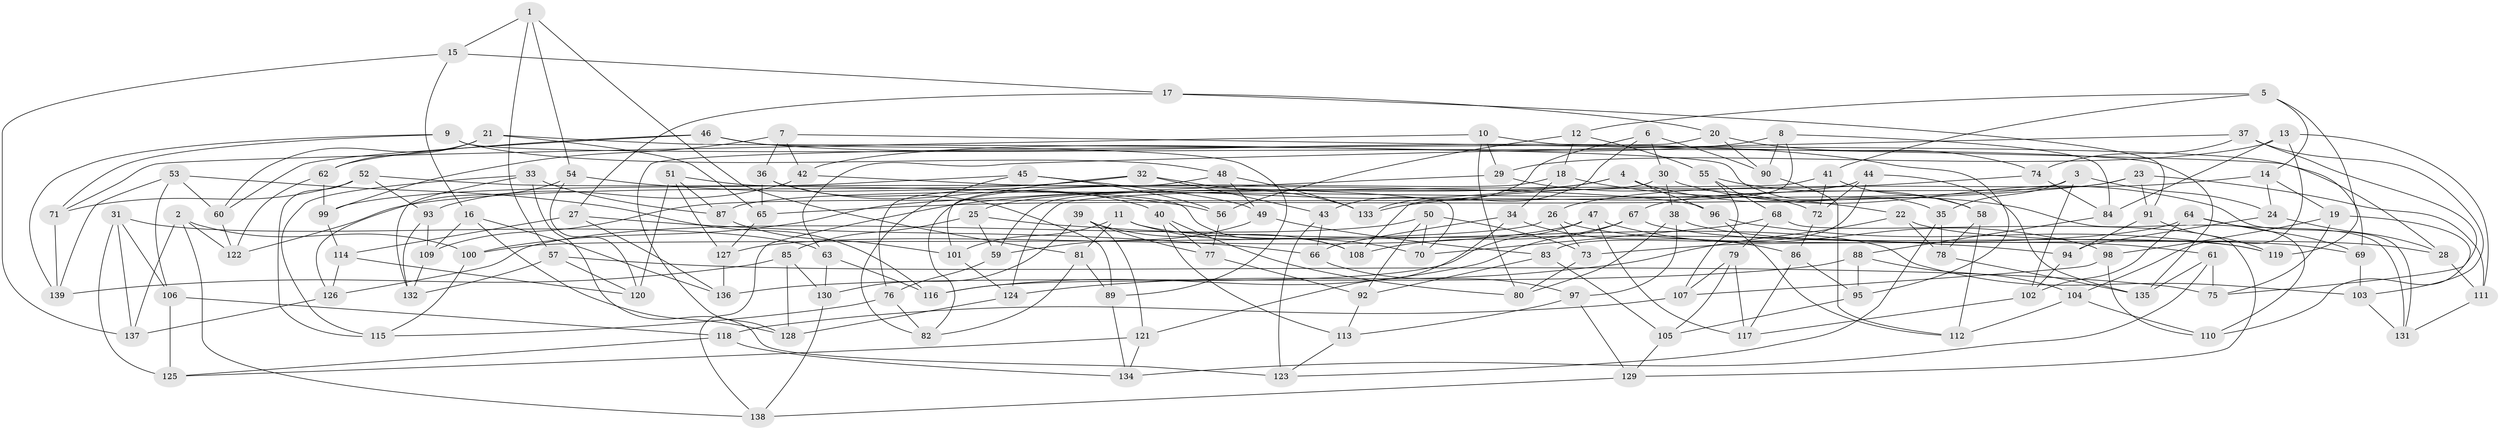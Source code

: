 // coarse degree distribution, {4: 0.4666666666666667, 6: 0.4666666666666667, 5: 0.06666666666666667}
// Generated by graph-tools (version 1.1) at 2025/42/03/06/25 10:42:20]
// undirected, 139 vertices, 278 edges
graph export_dot {
graph [start="1"]
  node [color=gray90,style=filled];
  1;
  2;
  3;
  4;
  5;
  6;
  7;
  8;
  9;
  10;
  11;
  12;
  13;
  14;
  15;
  16;
  17;
  18;
  19;
  20;
  21;
  22;
  23;
  24;
  25;
  26;
  27;
  28;
  29;
  30;
  31;
  32;
  33;
  34;
  35;
  36;
  37;
  38;
  39;
  40;
  41;
  42;
  43;
  44;
  45;
  46;
  47;
  48;
  49;
  50;
  51;
  52;
  53;
  54;
  55;
  56;
  57;
  58;
  59;
  60;
  61;
  62;
  63;
  64;
  65;
  66;
  67;
  68;
  69;
  70;
  71;
  72;
  73;
  74;
  75;
  76;
  77;
  78;
  79;
  80;
  81;
  82;
  83;
  84;
  85;
  86;
  87;
  88;
  89;
  90;
  91;
  92;
  93;
  94;
  95;
  96;
  97;
  98;
  99;
  100;
  101;
  102;
  103;
  104;
  105;
  106;
  107;
  108;
  109;
  110;
  111;
  112;
  113;
  114;
  115;
  116;
  117;
  118;
  119;
  120;
  121;
  122;
  123;
  124;
  125;
  126;
  127;
  128;
  129;
  130;
  131;
  132;
  133;
  134;
  135;
  136;
  137;
  138;
  139;
  1 -- 54;
  1 -- 57;
  1 -- 15;
  1 -- 81;
  2 -- 100;
  2 -- 138;
  2 -- 122;
  2 -- 137;
  3 -- 24;
  3 -- 102;
  3 -- 87;
  3 -- 35;
  4 -- 110;
  4 -- 25;
  4 -- 96;
  4 -- 138;
  5 -- 12;
  5 -- 41;
  5 -- 119;
  5 -- 14;
  6 -- 90;
  6 -- 133;
  6 -- 30;
  6 -- 43;
  7 -- 42;
  7 -- 36;
  7 -- 28;
  7 -- 99;
  8 -- 108;
  8 -- 90;
  8 -- 42;
  8 -- 84;
  9 -- 139;
  9 -- 48;
  9 -- 71;
  9 -- 135;
  10 -- 71;
  10 -- 29;
  10 -- 69;
  10 -- 80;
  11 -- 101;
  11 -- 70;
  11 -- 103;
  11 -- 81;
  12 -- 18;
  12 -- 55;
  12 -- 56;
  13 -- 104;
  13 -- 29;
  13 -- 84;
  13 -- 111;
  14 -- 26;
  14 -- 24;
  14 -- 19;
  15 -- 137;
  15 -- 16;
  15 -- 17;
  16 -- 109;
  16 -- 128;
  16 -- 136;
  17 -- 27;
  17 -- 20;
  17 -- 91;
  18 -- 34;
  18 -- 22;
  18 -- 82;
  19 -- 75;
  19 -- 98;
  19 -- 110;
  20 -- 128;
  20 -- 90;
  20 -- 74;
  21 -- 65;
  21 -- 62;
  21 -- 60;
  21 -- 35;
  22 -- 78;
  22 -- 28;
  22 -- 124;
  23 -- 91;
  23 -- 65;
  23 -- 67;
  23 -- 111;
  24 -- 28;
  24 -- 94;
  25 -- 85;
  25 -- 94;
  25 -- 59;
  26 -- 73;
  26 -- 61;
  26 -- 100;
  27 -- 66;
  27 -- 114;
  27 -- 136;
  28 -- 111;
  29 -- 72;
  29 -- 100;
  30 -- 131;
  30 -- 59;
  30 -- 38;
  31 -- 106;
  31 -- 125;
  31 -- 63;
  31 -- 137;
  32 -- 122;
  32 -- 43;
  32 -- 133;
  32 -- 101;
  33 -- 115;
  33 -- 132;
  33 -- 123;
  33 -- 87;
  34 -- 86;
  34 -- 121;
  34 -- 66;
  35 -- 78;
  35 -- 123;
  36 -- 40;
  36 -- 89;
  36 -- 65;
  37 -- 63;
  37 -- 103;
  37 -- 74;
  37 -- 75;
  38 -- 97;
  38 -- 69;
  38 -- 80;
  39 -- 108;
  39 -- 121;
  39 -- 130;
  39 -- 77;
  40 -- 77;
  40 -- 113;
  40 -- 80;
  41 -- 58;
  41 -- 124;
  41 -- 72;
  42 -- 93;
  42 -- 70;
  43 -- 123;
  43 -- 66;
  44 -- 72;
  44 -- 83;
  44 -- 135;
  44 -- 109;
  45 -- 82;
  45 -- 56;
  45 -- 99;
  45 -- 49;
  46 -- 89;
  46 -- 95;
  46 -- 62;
  46 -- 60;
  47 -- 98;
  47 -- 117;
  47 -- 127;
  47 -- 116;
  48 -- 133;
  48 -- 76;
  48 -- 49;
  49 -- 59;
  49 -- 83;
  50 -- 126;
  50 -- 92;
  50 -- 73;
  50 -- 70;
  51 -- 120;
  51 -- 108;
  51 -- 87;
  51 -- 127;
  52 -- 115;
  52 -- 93;
  52 -- 71;
  52 -- 96;
  53 -- 139;
  53 -- 106;
  53 -- 60;
  53 -- 116;
  54 -- 126;
  54 -- 56;
  54 -- 120;
  55 -- 68;
  55 -- 58;
  55 -- 107;
  56 -- 77;
  57 -- 132;
  57 -- 75;
  57 -- 120;
  58 -- 112;
  58 -- 78;
  59 -- 76;
  60 -- 122;
  61 -- 134;
  61 -- 135;
  61 -- 75;
  62 -- 99;
  62 -- 122;
  63 -- 130;
  63 -- 116;
  64 -- 102;
  64 -- 131;
  64 -- 69;
  64 -- 73;
  65 -- 127;
  66 -- 97;
  67 -- 108;
  67 -- 119;
  67 -- 116;
  68 -- 79;
  68 -- 129;
  68 -- 70;
  69 -- 103;
  71 -- 139;
  72 -- 86;
  73 -- 80;
  74 -- 133;
  74 -- 84;
  76 -- 82;
  76 -- 115;
  77 -- 92;
  78 -- 135;
  79 -- 105;
  79 -- 107;
  79 -- 117;
  81 -- 89;
  81 -- 82;
  83 -- 105;
  83 -- 92;
  84 -- 88;
  85 -- 128;
  85 -- 130;
  85 -- 139;
  86 -- 117;
  86 -- 95;
  87 -- 101;
  88 -- 136;
  88 -- 95;
  88 -- 104;
  89 -- 134;
  90 -- 112;
  91 -- 94;
  91 -- 119;
  92 -- 113;
  93 -- 132;
  93 -- 109;
  94 -- 102;
  95 -- 105;
  96 -- 119;
  96 -- 112;
  97 -- 113;
  97 -- 129;
  98 -- 110;
  98 -- 107;
  99 -- 114;
  100 -- 115;
  101 -- 124;
  102 -- 117;
  103 -- 131;
  104 -- 112;
  104 -- 110;
  105 -- 129;
  106 -- 125;
  106 -- 118;
  107 -- 118;
  109 -- 132;
  111 -- 131;
  113 -- 123;
  114 -- 120;
  114 -- 126;
  118 -- 125;
  118 -- 134;
  121 -- 134;
  121 -- 125;
  124 -- 128;
  126 -- 137;
  127 -- 136;
  129 -- 138;
  130 -- 138;
}
